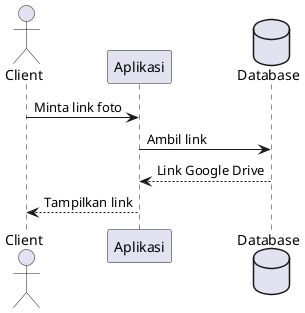 @startuml
actor Client
participant Aplikasi
database Database

Client -> Aplikasi: Minta link foto
Aplikasi -> Database: Ambil link
Database --> Aplikasi: Link Google Drive
Aplikasi --> Client: Tampilkan link
@enduml